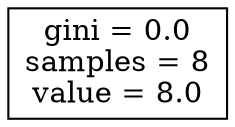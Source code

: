 digraph Tree {
node [shape=box, style="filled", color="black"] ;
0 [label="gini = 0.0\nsamples = 8\nvalue = 8.0", fillcolor="#ffffff"] ;
}